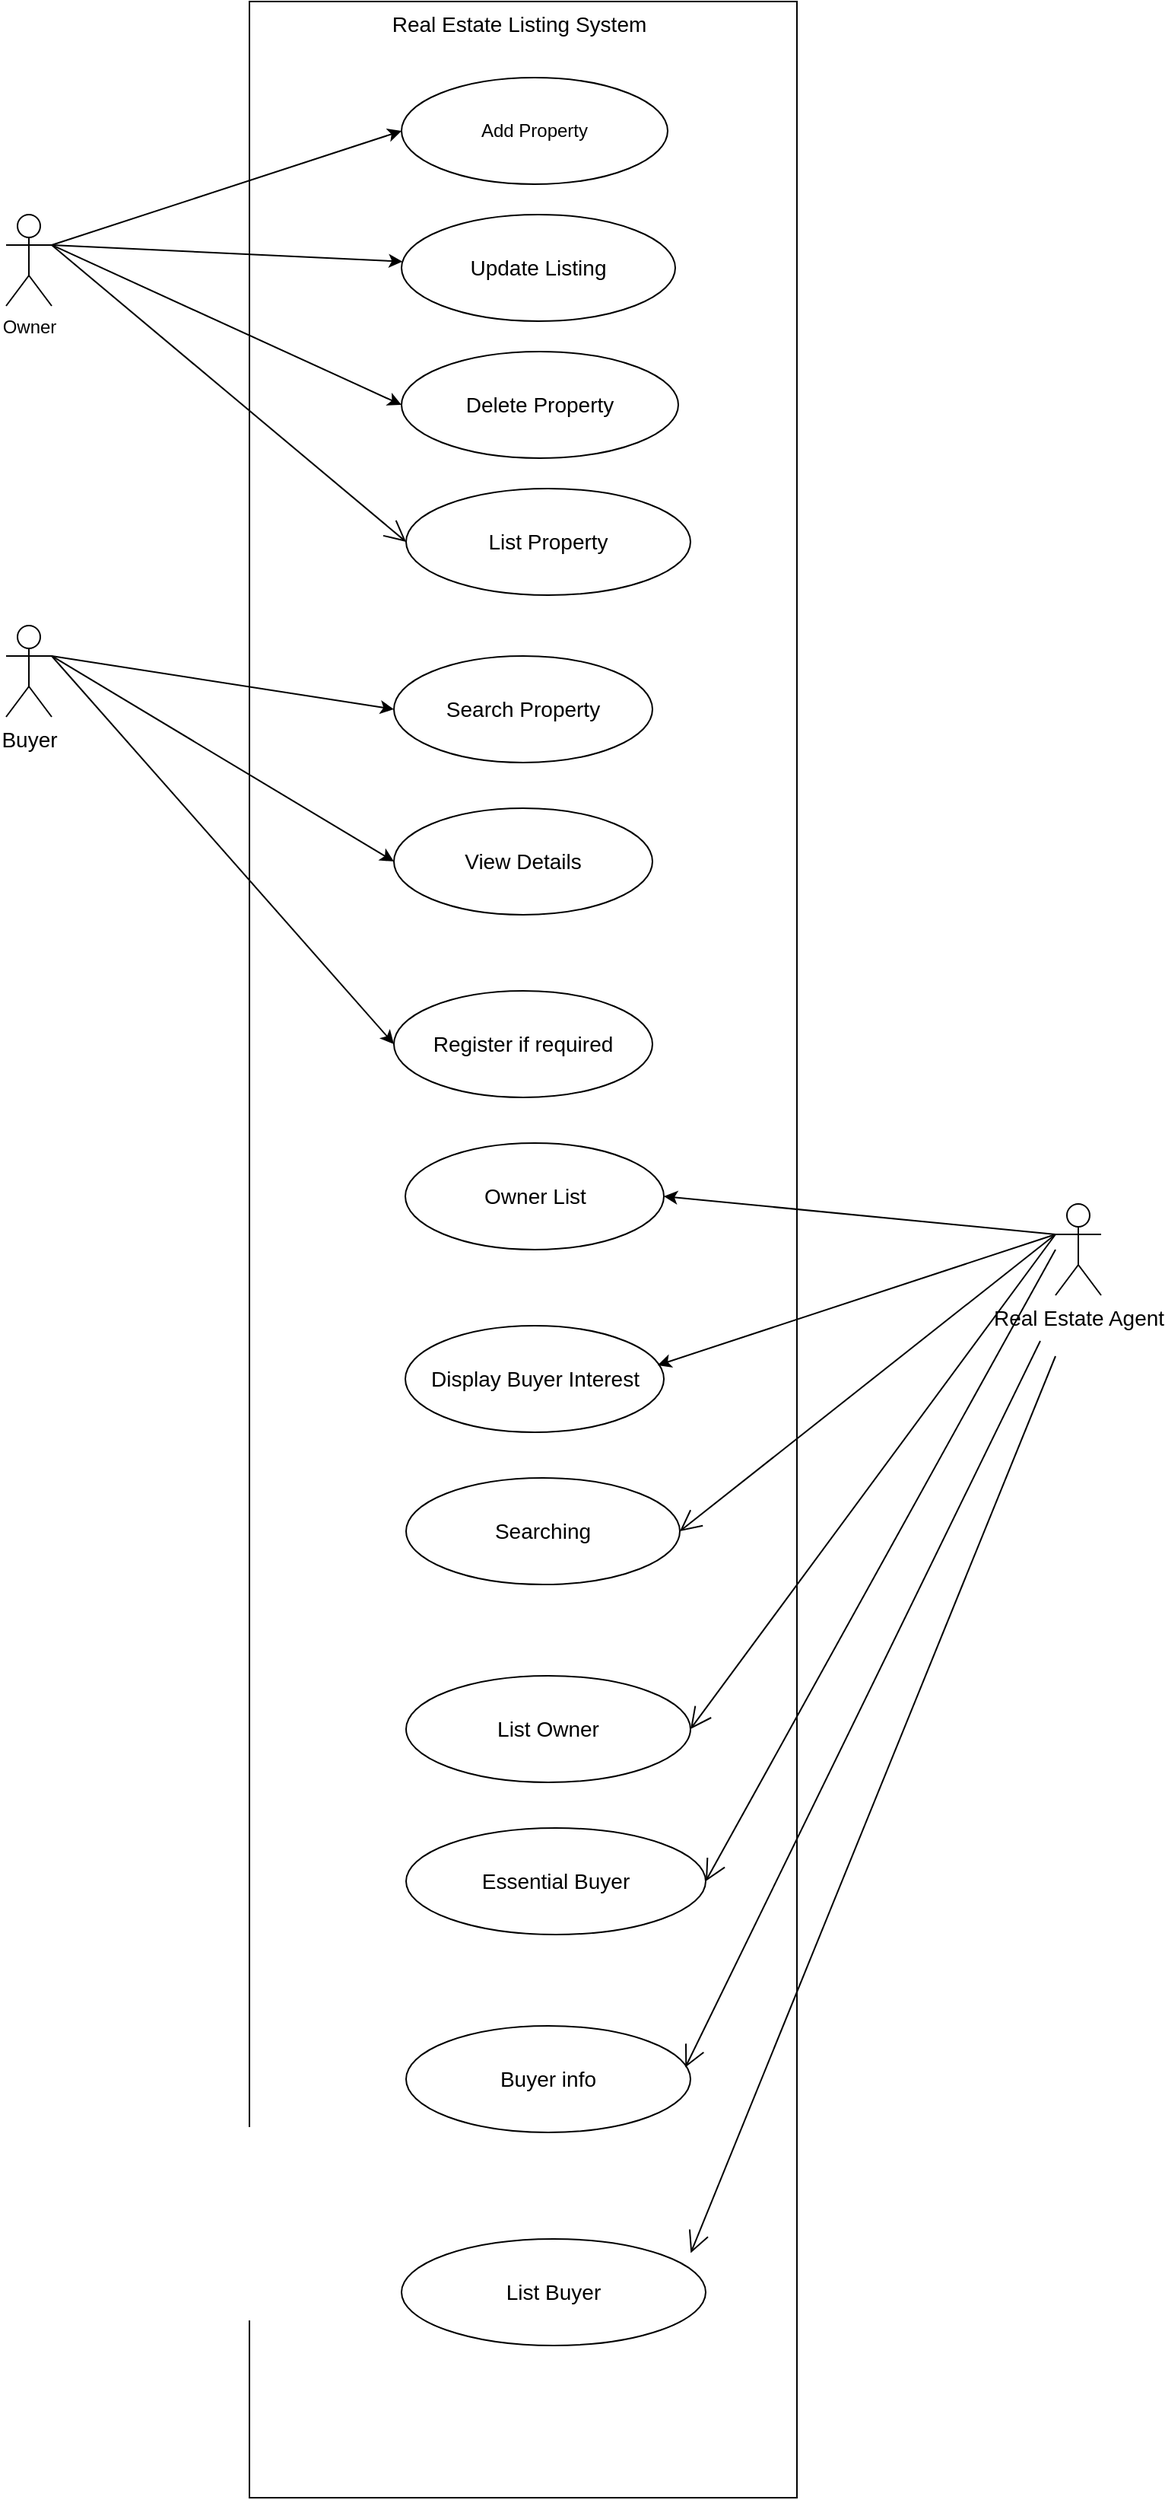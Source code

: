 <mxfile>
    <diagram id="sd1suLR5zccLrB4g_0m3" name="Page-1">
        <mxGraphModel dx="1088" dy="665" grid="1" gridSize="10" guides="1" tooltips="1" connect="1" arrows="1" fold="1" page="1" pageScale="1" pageWidth="850" pageHeight="1100" math="0" shadow="0">
            <root>
                <mxCell id="0"/>
                <mxCell id="1" parent="0"/>
                <mxCell id="12" value="" style="rounded=0;whiteSpace=wrap;html=1;" vertex="1" parent="1">
                    <mxGeometry x="260" y="20" width="360" height="1640" as="geometry"/>
                </mxCell>
                <object label="Owner" Owner="Owner" id="2">
                    <mxCell style="shape=umlActor;verticalLabelPosition=bottom;verticalAlign=top;html=1;" vertex="1" parent="1">
                        <mxGeometry x="100" y="160" width="30" height="60" as="geometry"/>
                    </mxCell>
                </object>
                <mxCell id="10" value="Add Property" style="ellipse;whiteSpace=wrap;html=1;" vertex="1" parent="1">
                    <mxGeometry x="360" y="70" width="175" height="70" as="geometry"/>
                </mxCell>
                <mxCell id="13" value="&lt;font style=&quot;font-size: 14px;&quot;&gt;Real Estate Listing System&lt;/font&gt;" style="text;html=1;strokeColor=none;fillColor=none;align=center;verticalAlign=middle;whiteSpace=wrap;rounded=0;" vertex="1" parent="1">
                    <mxGeometry x="285" y="20" width="305" height="30" as="geometry"/>
                </mxCell>
                <mxCell id="14" value="Update Listing" style="ellipse;whiteSpace=wrap;html=1;fontSize=14;" vertex="1" parent="1">
                    <mxGeometry x="360" y="160" width="180" height="70" as="geometry"/>
                </mxCell>
                <mxCell id="15" value="Delete Property" style="ellipse;whiteSpace=wrap;html=1;fontSize=14;" vertex="1" parent="1">
                    <mxGeometry x="360" y="250" width="182" height="70" as="geometry"/>
                </mxCell>
                <mxCell id="16" value="Search Property" style="ellipse;whiteSpace=wrap;html=1;fontSize=14;" vertex="1" parent="1">
                    <mxGeometry x="355" y="450" width="170" height="70" as="geometry"/>
                </mxCell>
                <mxCell id="17" value="View Details" style="ellipse;whiteSpace=wrap;html=1;fontSize=14;" vertex="1" parent="1">
                    <mxGeometry x="355" y="550" width="170" height="70" as="geometry"/>
                </mxCell>
                <mxCell id="18" value="Register if required" style="ellipse;whiteSpace=wrap;html=1;fontSize=14;" vertex="1" parent="1">
                    <mxGeometry x="355" y="670" width="170" height="70" as="geometry"/>
                </mxCell>
                <mxCell id="19" value="Owner List" style="ellipse;whiteSpace=wrap;html=1;fontSize=14;" vertex="1" parent="1">
                    <mxGeometry x="362.5" y="770" width="170" height="70" as="geometry"/>
                </mxCell>
                <mxCell id="20" value="Buyer" style="shape=umlActor;verticalLabelPosition=bottom;verticalAlign=top;html=1;fontSize=14;" vertex="1" parent="1">
                    <mxGeometry x="100" y="430" width="30" height="60" as="geometry"/>
                </mxCell>
                <mxCell id="21" value="Real Estate Agent" style="shape=umlActor;verticalLabelPosition=bottom;verticalAlign=top;html=1;fontSize=14;" vertex="1" parent="1">
                    <mxGeometry x="790" y="810" width="30" height="60" as="geometry"/>
                </mxCell>
                <mxCell id="22" value="Display Buyer Interest" style="ellipse;whiteSpace=wrap;html=1;fontSize=14;" vertex="1" parent="1">
                    <mxGeometry x="362.5" y="890" width="170" height="70" as="geometry"/>
                </mxCell>
                <mxCell id="29" value="" style="endArrow=classic;html=1;fontSize=14;entryX=0;entryY=0.5;entryDx=0;entryDy=0;" edge="1" parent="1" target="10">
                    <mxGeometry width="50" height="50" relative="1" as="geometry">
                        <mxPoint x="130" y="180" as="sourcePoint"/>
                        <mxPoint x="180" y="130" as="targetPoint"/>
                    </mxGeometry>
                </mxCell>
                <mxCell id="30" value="" style="endArrow=classic;html=1;fontSize=14;exitX=1;exitY=0.333;exitDx=0;exitDy=0;exitPerimeter=0;" edge="1" parent="1" source="2" target="14">
                    <mxGeometry width="50" height="50" relative="1" as="geometry">
                        <mxPoint x="190" y="220" as="sourcePoint"/>
                        <mxPoint x="240" y="170" as="targetPoint"/>
                    </mxGeometry>
                </mxCell>
                <mxCell id="31" value="" style="endArrow=classic;html=1;fontSize=14;exitX=1;exitY=0.333;exitDx=0;exitDy=0;exitPerimeter=0;entryX=0;entryY=0.5;entryDx=0;entryDy=0;" edge="1" parent="1" source="2" target="15">
                    <mxGeometry width="50" height="50" relative="1" as="geometry">
                        <mxPoint x="160" y="290" as="sourcePoint"/>
                        <mxPoint x="210" y="240" as="targetPoint"/>
                    </mxGeometry>
                </mxCell>
                <mxCell id="32" value="" style="endArrow=classic;html=1;fontSize=14;entryX=0;entryY=0.5;entryDx=0;entryDy=0;" edge="1" parent="1" target="16">
                    <mxGeometry width="50" height="50" relative="1" as="geometry">
                        <mxPoint x="130" y="450" as="sourcePoint"/>
                        <mxPoint x="180" y="400" as="targetPoint"/>
                    </mxGeometry>
                </mxCell>
                <mxCell id="33" value="" style="endArrow=classic;html=1;fontSize=14;exitX=1;exitY=0.333;exitDx=0;exitDy=0;exitPerimeter=0;entryX=0;entryY=0.5;entryDx=0;entryDy=0;" edge="1" parent="1" source="20" target="17">
                    <mxGeometry width="50" height="50" relative="1" as="geometry">
                        <mxPoint x="170" y="500" as="sourcePoint"/>
                        <mxPoint x="220" y="450" as="targetPoint"/>
                    </mxGeometry>
                </mxCell>
                <mxCell id="34" value="" style="endArrow=classic;html=1;fontSize=14;entryX=0;entryY=0.5;entryDx=0;entryDy=0;" edge="1" parent="1" target="18">
                    <mxGeometry width="50" height="50" relative="1" as="geometry">
                        <mxPoint x="130" y="450" as="sourcePoint"/>
                        <mxPoint x="230" y="480" as="targetPoint"/>
                    </mxGeometry>
                </mxCell>
                <mxCell id="35" value="" style="endArrow=classic;html=1;fontSize=14;entryX=1;entryY=0.5;entryDx=0;entryDy=0;exitX=0;exitY=0.333;exitDx=0;exitDy=0;exitPerimeter=0;" edge="1" parent="1" source="21" target="19">
                    <mxGeometry width="50" height="50" relative="1" as="geometry">
                        <mxPoint x="690" y="630" as="sourcePoint"/>
                        <mxPoint x="740" y="580" as="targetPoint"/>
                    </mxGeometry>
                </mxCell>
                <mxCell id="36" value="" style="endArrow=classic;html=1;fontSize=14;entryX=0.976;entryY=0.371;entryDx=0;entryDy=0;entryPerimeter=0;exitX=0;exitY=0.333;exitDx=0;exitDy=0;exitPerimeter=0;" edge="1" parent="1" source="21" target="22">
                    <mxGeometry width="50" height="50" relative="1" as="geometry">
                        <mxPoint x="650" y="750" as="sourcePoint"/>
                        <mxPoint x="700" y="700" as="targetPoint"/>
                    </mxGeometry>
                </mxCell>
                <mxCell id="37" value="List Property" style="ellipse;whiteSpace=wrap;html=1;fontSize=14;" vertex="1" parent="1">
                    <mxGeometry x="363" y="340" width="187" height="70" as="geometry"/>
                </mxCell>
                <mxCell id="38" value="" style="endArrow=open;endFill=1;endSize=12;html=1;fontSize=14;entryX=0;entryY=0.5;entryDx=0;entryDy=0;" edge="1" parent="1" target="37">
                    <mxGeometry width="160" relative="1" as="geometry">
                        <mxPoint x="130" y="180" as="sourcePoint"/>
                        <mxPoint x="300" y="370" as="targetPoint"/>
                    </mxGeometry>
                </mxCell>
                <mxCell id="39" value="Searching" style="ellipse;whiteSpace=wrap;html=1;fontSize=14;" vertex="1" parent="1">
                    <mxGeometry x="363" y="990" width="180" height="70" as="geometry"/>
                </mxCell>
                <mxCell id="40" value="List Owner" style="ellipse;whiteSpace=wrap;html=1;fontSize=14;" vertex="1" parent="1">
                    <mxGeometry x="363" y="1120" width="187" height="70" as="geometry"/>
                </mxCell>
                <mxCell id="41" value="" style="endArrow=open;endFill=1;endSize=12;html=1;fontSize=14;entryX=1;entryY=0.5;entryDx=0;entryDy=0;" edge="1" parent="1" target="39">
                    <mxGeometry width="160" relative="1" as="geometry">
                        <mxPoint x="790" y="830" as="sourcePoint"/>
                        <mxPoint x="800" y="1020" as="targetPoint"/>
                    </mxGeometry>
                </mxCell>
                <mxCell id="42" value="" style="endArrow=open;endFill=1;endSize=12;html=1;fontSize=14;entryX=1;entryY=0.5;entryDx=0;entryDy=0;" edge="1" parent="1" target="40">
                    <mxGeometry width="160" relative="1" as="geometry">
                        <mxPoint x="790" y="830" as="sourcePoint"/>
                        <mxPoint x="820" y="1070" as="targetPoint"/>
                    </mxGeometry>
                </mxCell>
                <mxCell id="43" value="Essential Buyer" style="ellipse;whiteSpace=wrap;html=1;fontSize=14;" vertex="1" parent="1">
                    <mxGeometry x="363" y="1220" width="197" height="70" as="geometry"/>
                </mxCell>
                <mxCell id="44" value="Buyer info" style="ellipse;whiteSpace=wrap;html=1;fontSize=14;" vertex="1" parent="1">
                    <mxGeometry x="363" y="1350" width="187" height="70" as="geometry"/>
                </mxCell>
                <mxCell id="45" value="" style="endArrow=open;endFill=1;endSize=12;html=1;fontSize=14;entryX=1;entryY=0.5;entryDx=0;entryDy=0;" edge="1" parent="1" target="43">
                    <mxGeometry width="160" relative="1" as="geometry">
                        <mxPoint x="790" y="840" as="sourcePoint"/>
                        <mxPoint x="840" y="1210" as="targetPoint"/>
                    </mxGeometry>
                </mxCell>
                <mxCell id="46" value="" style="endArrow=open;endFill=1;endSize=12;html=1;fontSize=14;entryX=0.982;entryY=0.389;entryDx=0;entryDy=0;entryPerimeter=0;" edge="1" parent="1" target="44">
                    <mxGeometry width="160" relative="1" as="geometry">
                        <mxPoint x="780" y="900" as="sourcePoint"/>
                        <mxPoint x="860" y="1260" as="targetPoint"/>
                    </mxGeometry>
                </mxCell>
                <mxCell id="47" value="List Buyer" style="ellipse;whiteSpace=wrap;html=1;fontSize=14;" vertex="1" parent="1">
                    <mxGeometry x="360" y="1490" width="200" height="70" as="geometry"/>
                </mxCell>
                <mxCell id="48" value="" style="endArrow=open;endFill=1;endSize=12;html=1;fontSize=14;entryX=0.806;entryY=0.902;entryDx=0;entryDy=0;entryPerimeter=0;" edge="1" parent="1" target="12">
                    <mxGeometry width="160" relative="1" as="geometry">
                        <mxPoint x="790" y="910" as="sourcePoint"/>
                        <mxPoint x="700" y="1410" as="targetPoint"/>
                    </mxGeometry>
                </mxCell>
            </root>
        </mxGraphModel>
    </diagram>
</mxfile>